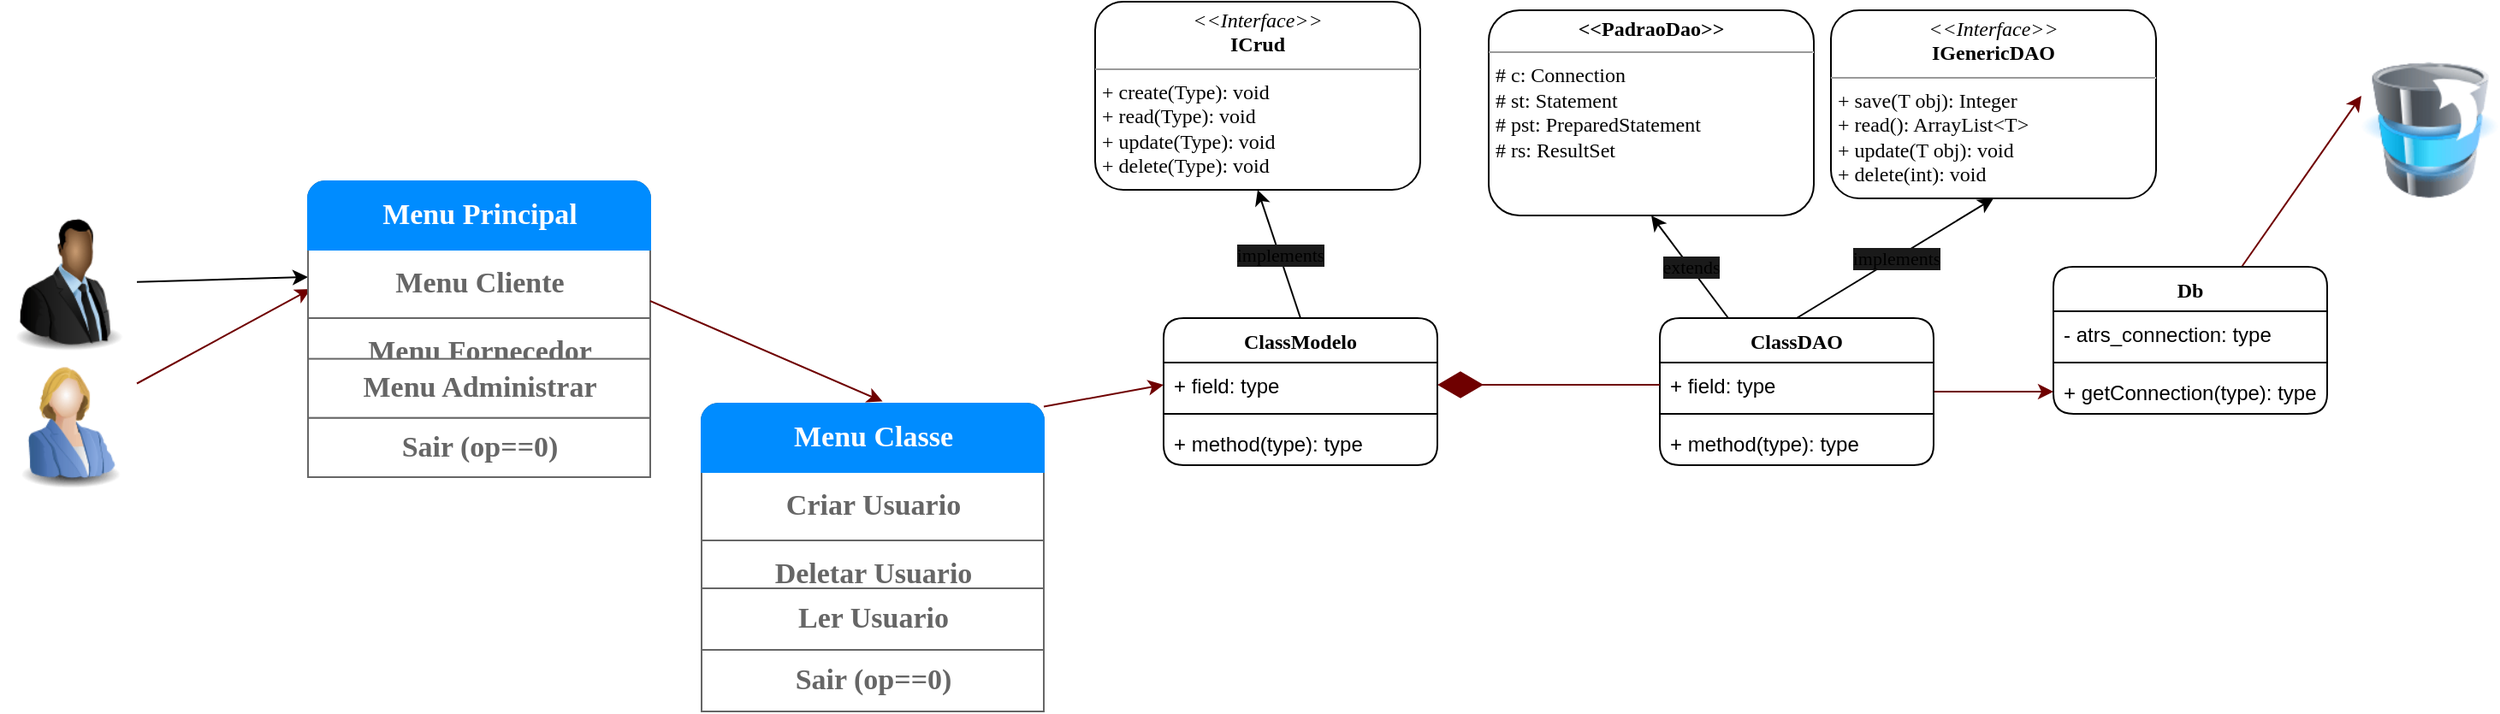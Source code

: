 <mxfile>
    <diagram id="K0o4QuMZv47mpr9lXFpU" name="Page-1">
        <mxGraphModel dx="1865" dy="1221" grid="1" gridSize="10" guides="1" tooltips="1" connect="1" arrows="1" fold="1" page="0" pageScale="1" pageWidth="850" pageHeight="1100" math="0" shadow="0">
            <root>
                <mxCell id="0"/>
                <mxCell id="1" parent="0"/>
                <mxCell id="3" value="ClassModelo" style="swimlane;fontStyle=1;align=center;verticalAlign=top;childLayout=stackLayout;horizontal=1;startSize=26;horizontalStack=0;resizeParent=1;resizeParentMax=0;resizeLast=0;collapsible=1;marginBottom=0;fontFamily=Operator Mono;fontSource=https%3A%2F%2Ffonts.googleapis.com%2Fcss%3Ffamily%3DOperator%2BMono;rounded=1;" parent="1" vertex="1">
                    <mxGeometry x="640" y="180" width="160" height="86" as="geometry"/>
                </mxCell>
                <mxCell id="4" value="+ field: type" style="text;strokeColor=none;fillColor=none;align=left;verticalAlign=top;spacingLeft=4;spacingRight=4;overflow=hidden;rotatable=0;points=[[0,0.5],[1,0.5]];portConstraint=eastwest;" parent="3" vertex="1">
                    <mxGeometry y="26" width="160" height="26" as="geometry"/>
                </mxCell>
                <mxCell id="5" value="" style="line;strokeWidth=1;fillColor=none;align=left;verticalAlign=middle;spacingTop=-1;spacingLeft=3;spacingRight=3;rotatable=0;labelPosition=right;points=[];portConstraint=eastwest;strokeColor=inherit;" parent="3" vertex="1">
                    <mxGeometry y="52" width="160" height="8" as="geometry"/>
                </mxCell>
                <mxCell id="6" value="+ method(type): type" style="text;strokeColor=none;fillColor=none;align=left;verticalAlign=top;spacingLeft=4;spacingRight=4;overflow=hidden;rotatable=0;points=[[0,0.5],[1,0.5]];portConstraint=eastwest;" parent="3" vertex="1">
                    <mxGeometry y="60" width="160" height="26" as="geometry"/>
                </mxCell>
                <mxCell id="7" value="&lt;p style=&quot;margin:0px;margin-top:4px;text-align:center;&quot;&gt;&lt;i&gt;&amp;lt;&amp;lt;Interface&amp;gt;&amp;gt;&lt;/i&gt;&lt;br&gt;&lt;b&gt;ICrud&lt;/b&gt;&lt;/p&gt;&lt;hr size=&quot;1&quot;&gt;&lt;p style=&quot;margin:0px;margin-left:4px;&quot;&gt;&lt;/p&gt;&lt;p style=&quot;margin:0px;margin-left:4px;&quot;&gt;+ create(Type): void&lt;/p&gt;&lt;p style=&quot;margin:0px;margin-left:4px;&quot;&gt;+ read(Type): void&lt;br&gt;+ update(Type): void&lt;br&gt;+ delete(Type): void&lt;/p&gt;" style="verticalAlign=top;align=left;overflow=fill;fontSize=12;fontFamily=Operator Mono;html=1;fontSource=https%3A%2F%2Ffonts.googleapis.com%2Fcss%3Ffamily%3DOperator%2BMono;rounded=1;" parent="1" vertex="1">
                    <mxGeometry x="600" y="-5" width="190" height="110" as="geometry"/>
                </mxCell>
                <mxCell id="10" value="" style="image;html=1;image=img/lib/clip_art/computers/Database_Move_Stack_128x128.png;dashed=1;strokeWidth=2;fontFamily=Operator Mono;fontSource=https%3A%2F%2Ffonts.googleapis.com%2Fcss%3Ffamily%3DOperator%2BMono;gradientColor=none;" parent="1" vertex="1">
                    <mxGeometry x="1340" y="30" width="80" height="80" as="geometry"/>
                </mxCell>
                <mxCell id="24" value="" style="edgeStyle=none;html=1;fontFamily=Operator Mono;fontSource=https%3A%2F%2Ffonts.googleapis.com%2Fcss%3Ffamily%3DOperator%2BMono;entryX=0;entryY=0.4;entryDx=0;entryDy=0;entryPerimeter=0;" parent="1" source="11" target="16" edge="1">
                    <mxGeometry relative="1" as="geometry">
                        <mxPoint x="120" y="160" as="targetPoint"/>
                    </mxGeometry>
                </mxCell>
                <mxCell id="11" value="" style="image;html=1;image=img/lib/clip_art/people/Suit_Man_Black_128x128.png;dashed=1;strokeWidth=2;fontFamily=Operator Mono;fontSource=https%3A%2F%2Ffonts.googleapis.com%2Fcss%3Ffamily%3DOperator%2BMono;gradientColor=none;" parent="1" vertex="1">
                    <mxGeometry x="-40" y="120" width="80" height="80" as="geometry"/>
                </mxCell>
                <mxCell id="25" style="edgeStyle=none;html=1;entryX=0.008;entryY=0.575;entryDx=0;entryDy=0;entryPerimeter=0;fontFamily=Operator Mono;fontSource=https%3A%2F%2Ffonts.googleapis.com%2Fcss%3Ffamily%3DOperator%2BMono;fillColor=#a20025;strokeColor=#6F0000;" parent="1" source="12" target="16" edge="1">
                    <mxGeometry relative="1" as="geometry"/>
                </mxCell>
                <mxCell id="12" value="" style="image;html=1;image=img/lib/clip_art/people/Suit_Woman_Blue_128x128.png;dashed=1;strokeWidth=2;fontFamily=Operator Mono;fontSource=https%3A%2F%2Ffonts.googleapis.com%2Fcss%3Ffamily%3DOperator%2BMono;gradientColor=none;" parent="1" vertex="1">
                    <mxGeometry x="-40" y="200" width="80" height="80" as="geometry"/>
                </mxCell>
                <mxCell id="15" value="" style="strokeWidth=1;shadow=0;dashed=0;align=center;html=1;shape=mxgraph.mockup.rrect;rSize=10;strokeColor=#666666;rounded=1;fontFamily=Operator Mono;fontSource=https%3A%2F%2Ffonts.googleapis.com%2Fcss%3Ffamily%3DOperator%2BMono;gradientColor=none;" parent="1" vertex="1">
                    <mxGeometry x="140" y="100" width="200" height="173" as="geometry"/>
                </mxCell>
                <mxCell id="16" value="Menu Cliente" style="strokeColor=inherit;fillColor=inherit;gradientColor=inherit;strokeWidth=1;shadow=0;dashed=0;align=center;html=1;shape=mxgraph.mockup.rrect;rSize=0;fontSize=17;fontColor=#666666;fontStyle=1;resizeWidth=1;rounded=1;fontFamily=Operator Mono;fontSource=https%3A%2F%2Ffonts.googleapis.com%2Fcss%3Ffamily%3DOperator%2BMono;" parent="15" vertex="1">
                    <mxGeometry width="200" height="40" relative="1" as="geometry">
                        <mxPoint y="40" as="offset"/>
                    </mxGeometry>
                </mxCell>
                <mxCell id="17" value="Menu Fornecedor" style="strokeColor=inherit;fillColor=inherit;gradientColor=inherit;strokeWidth=1;shadow=0;dashed=0;align=center;html=1;shape=mxgraph.mockup.rrect;rSize=0;fontSize=17;fontColor=#666666;fontStyle=1;resizeWidth=1;rounded=1;fontFamily=Operator Mono;fontSource=https%3A%2F%2Ffonts.googleapis.com%2Fcss%3Ffamily%3DOperator%2BMono;" parent="15" vertex="1">
                    <mxGeometry width="200" height="40" relative="1" as="geometry">
                        <mxPoint y="80" as="offset"/>
                    </mxGeometry>
                </mxCell>
                <mxCell id="19" value="Menu Principal" style="strokeWidth=1;shadow=0;dashed=0;align=center;html=1;shape=mxgraph.mockup.topButton;rSize=10;fontSize=17;fontColor=#ffffff;fontStyle=1;fillColor=#008cff;strokeColor=#008cff;resizeWidth=1;rounded=1;fontFamily=Operator Mono;fontSource=https%3A%2F%2Ffonts.googleapis.com%2Fcss%3Ffamily%3DOperator%2BMono;" parent="15" vertex="1">
                    <mxGeometry width="200" height="40" relative="1" as="geometry"/>
                </mxCell>
                <mxCell id="21" value="Menu Administrar" style="strokeColor=inherit;fillColor=inherit;gradientColor=inherit;strokeWidth=1;shadow=0;dashed=0;align=center;html=1;shape=mxgraph.mockup.rrect;rSize=0;fontSize=17;fontColor=#666666;fontStyle=1;resizeWidth=1;rounded=1;fontFamily=Operator Mono;fontSource=https%3A%2F%2Ffonts.googleapis.com%2Fcss%3Ffamily%3DOperator%2BMono;" parent="15" vertex="1">
                    <mxGeometry y="103.8" width="200" height="34.6" as="geometry"/>
                </mxCell>
                <mxCell id="22" value="Sair (op==0)" style="strokeColor=inherit;fillColor=inherit;gradientColor=inherit;strokeWidth=1;shadow=0;dashed=0;align=center;html=1;shape=mxgraph.mockup.rrect;rSize=0;fontSize=17;fontColor=#666666;fontStyle=1;resizeWidth=1;rounded=1;fontFamily=Operator Mono;fontSource=https%3A%2F%2Ffonts.googleapis.com%2Fcss%3Ffamily%3DOperator%2BMono;" parent="15" vertex="1">
                    <mxGeometry y="138.4" width="200" height="34.6" as="geometry"/>
                </mxCell>
                <mxCell id="32" style="edgeStyle=none;html=1;fontFamily=Operator Mono;fontSource=https%3A%2F%2Ffonts.googleapis.com%2Fcss%3Ffamily%3DOperator%2BMono;fillColor=#a20025;strokeColor=#6F0000;exitX=1;exitY=0.75;exitDx=0;exitDy=0;exitPerimeter=0;entryX=0.529;entryY=-0.032;entryDx=0;entryDy=0;entryPerimeter=0;" parent="15" source="16" target="29" edge="1">
                    <mxGeometry relative="1" as="geometry"/>
                </mxCell>
                <mxCell id="26" value="" style="strokeWidth=1;shadow=0;dashed=0;align=center;html=1;shape=mxgraph.mockup.rrect;rSize=10;strokeColor=#666666;rounded=1;fontFamily=Operator Mono;fontSource=https%3A%2F%2Ffonts.googleapis.com%2Fcss%3Ffamily%3DOperator%2BMono;gradientColor=none;" parent="1" vertex="1">
                    <mxGeometry x="370" y="230" width="200" height="180" as="geometry"/>
                </mxCell>
                <mxCell id="27" value="Criar Usuario" style="strokeColor=inherit;fillColor=inherit;gradientColor=inherit;strokeWidth=1;shadow=0;dashed=0;align=center;html=1;shape=mxgraph.mockup.rrect;rSize=0;fontSize=17;fontColor=#666666;fontStyle=1;resizeWidth=1;rounded=1;fontFamily=Operator Mono;fontSource=https%3A%2F%2Ffonts.googleapis.com%2Fcss%3Ffamily%3DOperator%2BMono;" parent="26" vertex="1">
                    <mxGeometry width="200" height="40" relative="1" as="geometry">
                        <mxPoint y="40" as="offset"/>
                    </mxGeometry>
                </mxCell>
                <mxCell id="28" value="Deletar Usuario" style="strokeColor=inherit;fillColor=inherit;gradientColor=inherit;strokeWidth=1;shadow=0;dashed=0;align=center;html=1;shape=mxgraph.mockup.rrect;rSize=0;fontSize=17;fontColor=#666666;fontStyle=1;resizeWidth=1;rounded=1;fontFamily=Operator Mono;fontSource=https%3A%2F%2Ffonts.googleapis.com%2Fcss%3Ffamily%3DOperator%2BMono;" parent="26" vertex="1">
                    <mxGeometry width="200" height="40" relative="1" as="geometry">
                        <mxPoint y="80" as="offset"/>
                    </mxGeometry>
                </mxCell>
                <mxCell id="29" value="Menu Classe" style="strokeWidth=1;shadow=0;dashed=0;align=center;html=1;shape=mxgraph.mockup.topButton;rSize=10;fontSize=17;fontColor=#ffffff;fontStyle=1;fillColor=#008cff;strokeColor=#008cff;resizeWidth=1;rounded=1;fontFamily=Operator Mono;fontSource=https%3A%2F%2Ffonts.googleapis.com%2Fcss%3Ffamily%3DOperator%2BMono;" parent="26" vertex="1">
                    <mxGeometry width="200" height="40" relative="1" as="geometry"/>
                </mxCell>
                <mxCell id="30" value="Ler Usuario" style="strokeColor=inherit;fillColor=inherit;gradientColor=inherit;strokeWidth=1;shadow=0;dashed=0;align=center;html=1;shape=mxgraph.mockup.rrect;rSize=0;fontSize=17;fontColor=#666666;fontStyle=1;resizeWidth=1;rounded=1;fontFamily=Operator Mono;fontSource=https%3A%2F%2Ffonts.googleapis.com%2Fcss%3Ffamily%3DOperator%2BMono;" parent="26" vertex="1">
                    <mxGeometry y="108" width="200" height="36" as="geometry"/>
                </mxCell>
                <mxCell id="31" value="Sair (op==0)" style="strokeColor=inherit;fillColor=inherit;gradientColor=inherit;strokeWidth=1;shadow=0;dashed=0;align=center;html=1;shape=mxgraph.mockup.rrect;rSize=0;fontSize=17;fontColor=#666666;fontStyle=1;resizeWidth=1;rounded=1;fontFamily=Operator Mono;fontSource=https%3A%2F%2Ffonts.googleapis.com%2Fcss%3Ffamily%3DOperator%2BMono;" parent="26" vertex="1">
                    <mxGeometry y="144" width="200" height="36" as="geometry"/>
                </mxCell>
                <mxCell id="49" style="edgeStyle=none;html=1;entryX=0;entryY=0.5;entryDx=0;entryDy=0;fontFamily=Operator Mono;fontSource=https%3A%2F%2Ffonts.googleapis.com%2Fcss%3Ffamily%3DOperator%2BMono;fillColor=#a20025;strokeColor=#6F0000;" parent="26" source="29" target="4" edge="1">
                    <mxGeometry relative="1" as="geometry"/>
                </mxCell>
                <mxCell id="34" value="&lt;p style=&quot;margin:0px;margin-top:4px;text-align:center;&quot;&gt;&lt;b&gt;&amp;lt;&amp;lt;PadraoDao&amp;gt;&amp;gt;&lt;/b&gt;&lt;/p&gt;&lt;hr size=&quot;1&quot;&gt;&lt;p style=&quot;margin:0px;margin-left:4px;&quot;&gt;# c: Connection&lt;br&gt;# st: Statement&lt;/p&gt;&lt;p style=&quot;margin:0px;margin-left:4px;&quot;&gt;# pst: PreparedStatement&lt;/p&gt;&lt;p style=&quot;margin:0px;margin-left:4px;&quot;&gt;# rs: ResultSet&lt;/p&gt;" style="verticalAlign=top;align=left;overflow=fill;fontSize=12;fontFamily=Operator Mono;html=1;fontSource=https%3A%2F%2Ffonts.googleapis.com%2Fcss%3Ffamily%3DOperator%2BMono;rounded=1;" parent="1" vertex="1">
                    <mxGeometry x="830" width="190" height="120" as="geometry"/>
                </mxCell>
                <mxCell id="36" value="" style="endArrow=classic;html=1;fontFamily=Operator Mono;fontSource=https%3A%2F%2Ffonts.googleapis.com%2Fcss%3Ffamily%3DOperator%2BMono;exitX=0.5;exitY=0;exitDx=0;exitDy=0;entryX=0.5;entryY=1;entryDx=0;entryDy=0;" parent="1" source="3" target="7" edge="1">
                    <mxGeometry relative="1" as="geometry">
                        <mxPoint x="550" y="120" as="sourcePoint"/>
                        <mxPoint x="650" y="120" as="targetPoint"/>
                    </mxGeometry>
                </mxCell>
                <mxCell id="37" value="implements" style="edgeLabel;resizable=0;html=1;align=center;verticalAlign=middle;rounded=1;labelBackgroundColor=#1A1A1A;strokeWidth=2;fontFamily=Operator Mono;fontSource=https%3A%2F%2Ffonts.googleapis.com%2Fcss%3Ffamily%3DOperator%2BMono;gradientColor=none;" parent="36" connectable="0" vertex="1">
                    <mxGeometry relative="1" as="geometry"/>
                </mxCell>
                <mxCell id="48" value="" style="edgeStyle=none;html=1;fontFamily=Operator Mono;fontSource=https%3A%2F%2Ffonts.googleapis.com%2Fcss%3Ffamily%3DOperator%2BMono;fillColor=#a20025;strokeColor=#6F0000;" parent="1" source="38" target="46" edge="1">
                    <mxGeometry relative="1" as="geometry"/>
                </mxCell>
                <mxCell id="38" value="ClassDAO" style="swimlane;fontStyle=1;align=center;verticalAlign=top;childLayout=stackLayout;horizontal=1;startSize=26;horizontalStack=0;resizeParent=1;resizeParentMax=0;resizeLast=0;collapsible=1;marginBottom=0;fontFamily=Operator Mono;fontSource=https%3A%2F%2Ffonts.googleapis.com%2Fcss%3Ffamily%3DOperator%2BMono;rounded=1;" parent="1" vertex="1">
                    <mxGeometry x="930" y="180" width="160" height="86" as="geometry"/>
                </mxCell>
                <mxCell id="39" value="+ field: type" style="text;strokeColor=none;fillColor=none;align=left;verticalAlign=top;spacingLeft=4;spacingRight=4;overflow=hidden;rotatable=0;points=[[0,0.5],[1,0.5]];portConstraint=eastwest;" parent="38" vertex="1">
                    <mxGeometry y="26" width="160" height="26" as="geometry"/>
                </mxCell>
                <mxCell id="40" value="" style="line;strokeWidth=1;fillColor=none;align=left;verticalAlign=middle;spacingTop=-1;spacingLeft=3;spacingRight=3;rotatable=0;labelPosition=right;points=[];portConstraint=eastwest;strokeColor=inherit;" parent="38" vertex="1">
                    <mxGeometry y="52" width="160" height="8" as="geometry"/>
                </mxCell>
                <mxCell id="41" value="+ method(type): type" style="text;strokeColor=none;fillColor=none;align=left;verticalAlign=top;spacingLeft=4;spacingRight=4;overflow=hidden;rotatable=0;points=[[0,0.5],[1,0.5]];portConstraint=eastwest;" parent="38" vertex="1">
                    <mxGeometry y="60" width="160" height="26" as="geometry"/>
                </mxCell>
                <mxCell id="42" value="" style="endArrow=diamondThin;endFill=1;endSize=24;html=1;fontFamily=Operator Mono;fontSource=https%3A%2F%2Ffonts.googleapis.com%2Fcss%3Ffamily%3DOperator%2BMono;exitX=0;exitY=0.5;exitDx=0;exitDy=0;entryX=1;entryY=0.5;entryDx=0;entryDy=0;fillColor=#a20025;strokeColor=#6F0000;" parent="1" source="39" target="4" edge="1">
                    <mxGeometry width="160" relative="1" as="geometry">
                        <mxPoint x="520" y="120" as="sourcePoint"/>
                        <mxPoint x="680" y="120" as="targetPoint"/>
                    </mxGeometry>
                </mxCell>
                <mxCell id="47" style="edgeStyle=none;html=1;entryX=0;entryY=0.25;entryDx=0;entryDy=0;fontFamily=Operator Mono;fontSource=https%3A%2F%2Ffonts.googleapis.com%2Fcss%3Ffamily%3DOperator%2BMono;fillColor=#a20025;strokeColor=#6F0000;" parent="1" source="43" target="10" edge="1">
                    <mxGeometry relative="1" as="geometry"/>
                </mxCell>
                <mxCell id="43" value="Db" style="swimlane;fontStyle=1;align=center;verticalAlign=top;childLayout=stackLayout;horizontal=1;startSize=26;horizontalStack=0;resizeParent=1;resizeParentMax=0;resizeLast=0;collapsible=1;marginBottom=0;fontFamily=Operator Mono;fontSource=https%3A%2F%2Ffonts.googleapis.com%2Fcss%3Ffamily%3DOperator%2BMono;rounded=1;" parent="1" vertex="1">
                    <mxGeometry x="1160" y="150" width="160" height="86" as="geometry"/>
                </mxCell>
                <mxCell id="44" value="- atrs_connection: type" style="text;strokeColor=none;fillColor=none;align=left;verticalAlign=top;spacingLeft=4;spacingRight=4;overflow=hidden;rotatable=0;points=[[0,0.5],[1,0.5]];portConstraint=eastwest;" parent="43" vertex="1">
                    <mxGeometry y="26" width="160" height="26" as="geometry"/>
                </mxCell>
                <mxCell id="45" value="" style="line;strokeWidth=1;fillColor=none;align=left;verticalAlign=middle;spacingTop=-1;spacingLeft=3;spacingRight=3;rotatable=0;labelPosition=right;points=[];portConstraint=eastwest;strokeColor=inherit;" parent="43" vertex="1">
                    <mxGeometry y="52" width="160" height="8" as="geometry"/>
                </mxCell>
                <mxCell id="46" value="+ getConnection(type): type" style="text;strokeColor=none;fillColor=none;align=left;verticalAlign=top;spacingLeft=4;spacingRight=4;overflow=hidden;rotatable=0;points=[[0,0.5],[1,0.5]];portConstraint=eastwest;" parent="43" vertex="1">
                    <mxGeometry y="60" width="160" height="26" as="geometry"/>
                </mxCell>
                <mxCell id="50" value="" style="endArrow=classic;html=1;fontFamily=Operator Mono;fontSource=https%3A%2F%2Ffonts.googleapis.com%2Fcss%3Ffamily%3DOperator%2BMono;exitX=0.25;exitY=0;exitDx=0;exitDy=0;entryX=0.5;entryY=1;entryDx=0;entryDy=0;" parent="1" source="38" target="34" edge="1">
                    <mxGeometry relative="1" as="geometry">
                        <mxPoint x="980" y="34" as="sourcePoint"/>
                        <mxPoint x="725" y="-50" as="targetPoint"/>
                    </mxGeometry>
                </mxCell>
                <mxCell id="51" value="extends" style="edgeLabel;resizable=0;html=1;align=center;verticalAlign=middle;rounded=1;labelBackgroundColor=#1A1A1A;strokeWidth=2;fontFamily=Operator Mono;fontSource=https%3A%2F%2Ffonts.googleapis.com%2Fcss%3Ffamily%3DOperator%2BMono;gradientColor=none;" parent="50" connectable="0" vertex="1">
                    <mxGeometry relative="1" as="geometry"/>
                </mxCell>
                <mxCell id="52" value="&lt;p style=&quot;margin:0px;margin-top:4px;text-align:center;&quot;&gt;&lt;i&gt;&amp;lt;&amp;lt;Interface&amp;gt;&amp;gt;&lt;/i&gt;&lt;br&gt;&lt;b&gt;IGenericDAO&lt;/b&gt;&lt;/p&gt;&lt;hr size=&quot;1&quot;&gt;&lt;p style=&quot;margin:0px;margin-left:4px;&quot;&gt;&lt;/p&gt;&lt;p style=&quot;margin:0px;margin-left:4px;&quot;&gt;+ save(T obj): Integer&lt;/p&gt;&lt;p style=&quot;margin:0px;margin-left:4px;&quot;&gt;+ read(): ArrayList&amp;lt;T&amp;gt;&lt;br&gt;+ update(T obj): void&lt;br&gt;+ delete(int): void&lt;/p&gt;" style="verticalAlign=top;align=left;overflow=fill;fontSize=12;fontFamily=Operator Mono;html=1;fontSource=https%3A%2F%2Ffonts.googleapis.com%2Fcss%3Ffamily%3DOperator%2BMono;rounded=1;" parent="1" vertex="1">
                    <mxGeometry x="1030" width="190" height="110" as="geometry"/>
                </mxCell>
                <mxCell id="53" value="" style="endArrow=classic;html=1;fontFamily=Operator Mono;fontSource=https%3A%2F%2Ffonts.googleapis.com%2Fcss%3Ffamily%3DOperator%2BMono;exitX=0.5;exitY=0;exitDx=0;exitDy=0;entryX=0.5;entryY=1;entryDx=0;entryDy=0;" parent="1" source="38" target="52" edge="1">
                    <mxGeometry relative="1" as="geometry">
                        <mxPoint x="1110.0" y="154" as="sourcePoint"/>
                        <mxPoint x="975" y="50" as="targetPoint"/>
                    </mxGeometry>
                </mxCell>
                <mxCell id="54" value="implements" style="edgeLabel;resizable=0;html=1;align=center;verticalAlign=middle;rounded=1;labelBackgroundColor=#1A1A1A;strokeWidth=2;fontFamily=Operator Mono;fontSource=https%3A%2F%2Ffonts.googleapis.com%2Fcss%3Ffamily%3DOperator%2BMono;gradientColor=none;" parent="53" connectable="0" vertex="1">
                    <mxGeometry relative="1" as="geometry"/>
                </mxCell>
            </root>
        </mxGraphModel>
    </diagram>
</mxfile>